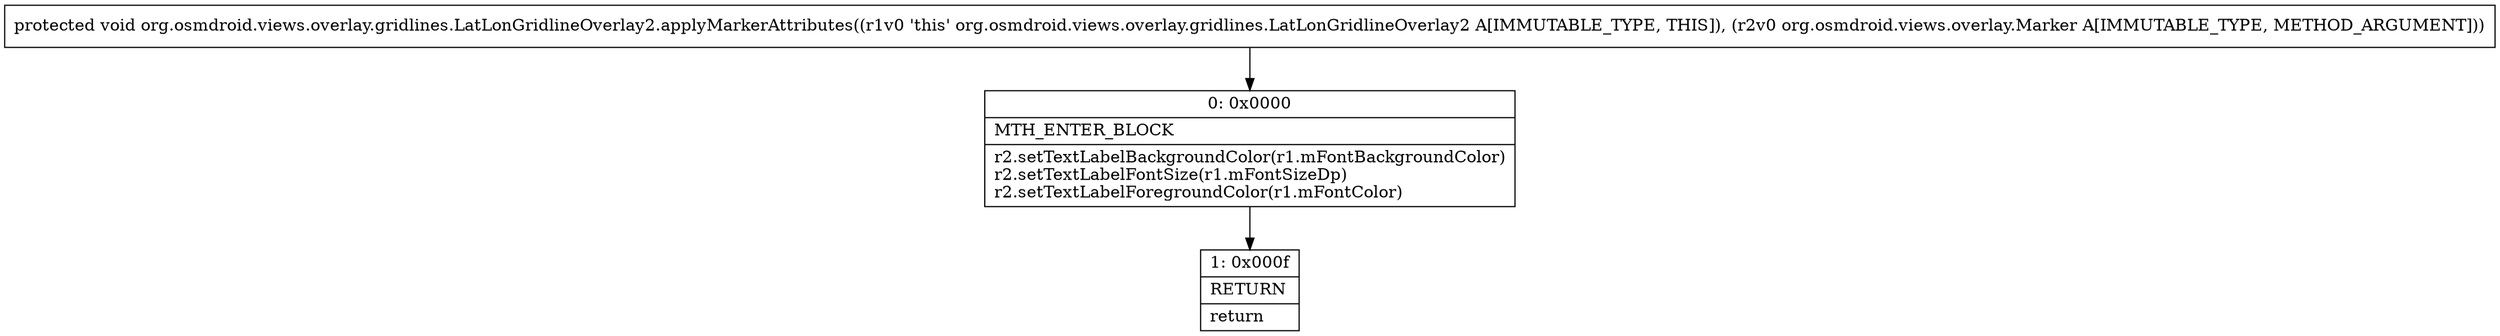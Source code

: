 digraph "CFG fororg.osmdroid.views.overlay.gridlines.LatLonGridlineOverlay2.applyMarkerAttributes(Lorg\/osmdroid\/views\/overlay\/Marker;)V" {
Node_0 [shape=record,label="{0\:\ 0x0000|MTH_ENTER_BLOCK\l|r2.setTextLabelBackgroundColor(r1.mFontBackgroundColor)\lr2.setTextLabelFontSize(r1.mFontSizeDp)\lr2.setTextLabelForegroundColor(r1.mFontColor)\l}"];
Node_1 [shape=record,label="{1\:\ 0x000f|RETURN\l|return\l}"];
MethodNode[shape=record,label="{protected void org.osmdroid.views.overlay.gridlines.LatLonGridlineOverlay2.applyMarkerAttributes((r1v0 'this' org.osmdroid.views.overlay.gridlines.LatLonGridlineOverlay2 A[IMMUTABLE_TYPE, THIS]), (r2v0 org.osmdroid.views.overlay.Marker A[IMMUTABLE_TYPE, METHOD_ARGUMENT])) }"];
MethodNode -> Node_0;
Node_0 -> Node_1;
}

